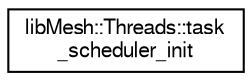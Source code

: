 digraph "Graphical Class Hierarchy"
{
  edge [fontname="FreeSans",fontsize="10",labelfontname="FreeSans",labelfontsize="10"];
  node [fontname="FreeSans",fontsize="10",shape=record];
  rankdir="LR";
  Node1 [label="libMesh::Threads::task\l_scheduler_init",height=0.2,width=0.4,color="black", fillcolor="white", style="filled",URL="$classlibMesh_1_1Threads_1_1task__scheduler__init.html"];
}
